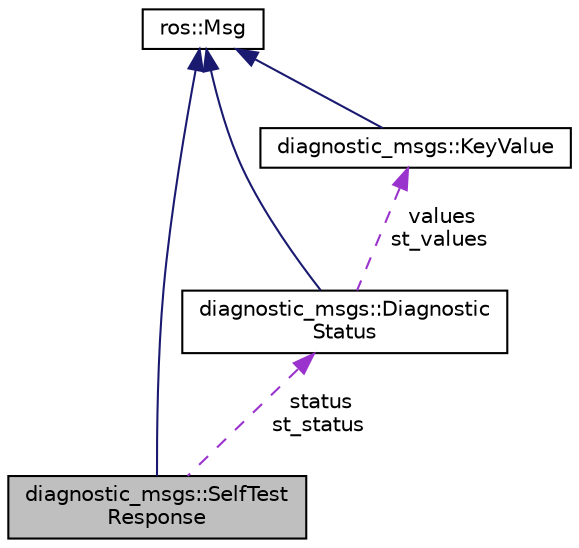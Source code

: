 digraph "diagnostic_msgs::SelfTestResponse"
{
  edge [fontname="Helvetica",fontsize="10",labelfontname="Helvetica",labelfontsize="10"];
  node [fontname="Helvetica",fontsize="10",shape=record];
  Node1 [label="diagnostic_msgs::SelfTest\lResponse",height=0.2,width=0.4,color="black", fillcolor="grey75", style="filled" fontcolor="black"];
  Node2 -> Node1 [dir="back",color="midnightblue",fontsize="10",style="solid",fontname="Helvetica"];
  Node2 [label="ros::Msg",height=0.2,width=0.4,color="black", fillcolor="white", style="filled",URL="$classros_1_1_msg.html"];
  Node3 -> Node1 [dir="back",color="darkorchid3",fontsize="10",style="dashed",label=" status\nst_status" ,fontname="Helvetica"];
  Node3 [label="diagnostic_msgs::Diagnostic\lStatus",height=0.2,width=0.4,color="black", fillcolor="white", style="filled",URL="$classdiagnostic__msgs_1_1_diagnostic_status.html"];
  Node2 -> Node3 [dir="back",color="midnightblue",fontsize="10",style="solid",fontname="Helvetica"];
  Node4 -> Node3 [dir="back",color="darkorchid3",fontsize="10",style="dashed",label=" values\nst_values" ,fontname="Helvetica"];
  Node4 [label="diagnostic_msgs::KeyValue",height=0.2,width=0.4,color="black", fillcolor="white", style="filled",URL="$classdiagnostic__msgs_1_1_key_value.html"];
  Node2 -> Node4 [dir="back",color="midnightblue",fontsize="10",style="solid",fontname="Helvetica"];
}
